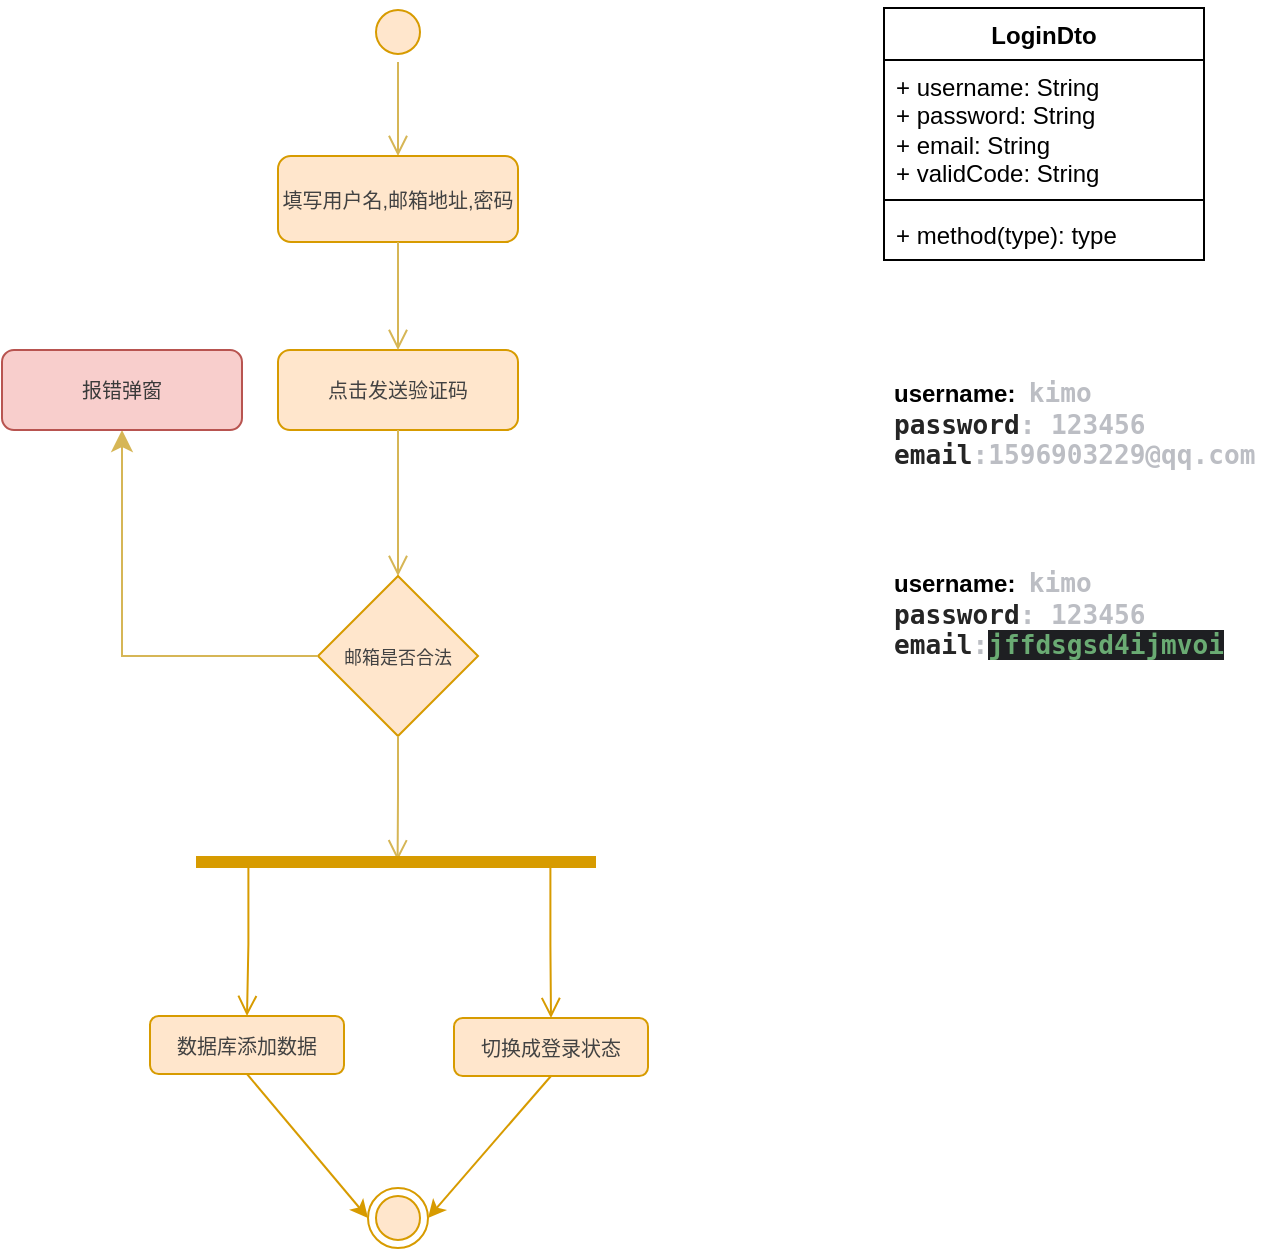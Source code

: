 <mxfile version="28.2.5">
  <diagram name="第 1 页" id="Ko-EZqCOvVL0mjjenT1L">
    <mxGraphModel dx="1000" dy="695" grid="0" gridSize="10" guides="1" tooltips="1" connect="1" arrows="1" fold="1" page="1" pageScale="1" pageWidth="827" pageHeight="1169" background="none" math="0" shadow="0">
      <root>
        <mxCell id="0" />
        <mxCell id="1" parent="0" />
        <mxCell id="JyAN_obIHdgHUJqG_vVm-1" value="" style="ellipse;html=1;shape=endState;fillColor=#ffe6cc;strokeColor=#d79b00;" vertex="1" parent="1">
          <mxGeometry x="233" y="641" width="30" height="30" as="geometry" />
        </mxCell>
        <mxCell id="JyAN_obIHdgHUJqG_vVm-2" value="" style="ellipse;html=1;shape=startState;fillColor=#ffe6cc;strokeColor=#d79b00;" vertex="1" parent="1">
          <mxGeometry x="233" y="48" width="30" height="30" as="geometry" />
        </mxCell>
        <mxCell id="JyAN_obIHdgHUJqG_vVm-3" value="" style="edgeStyle=orthogonalEdgeStyle;html=1;verticalAlign=bottom;endArrow=open;endSize=8;strokeColor=#d6b656;rounded=0;fillColor=#fff2cc;" edge="1" source="JyAN_obIHdgHUJqG_vVm-2" parent="1" target="JyAN_obIHdgHUJqG_vVm-4">
          <mxGeometry relative="1" as="geometry">
            <mxPoint x="248" y="138" as="targetPoint" />
          </mxGeometry>
        </mxCell>
        <mxCell id="JyAN_obIHdgHUJqG_vVm-4" value="&lt;font style=&quot;color: rgb(66, 66, 66); font-size: 10px;&quot;&gt;填写用户名,邮箱地址,密码&lt;/font&gt;" style="rounded=1;whiteSpace=wrap;html=1;fillColor=#ffe6cc;strokeColor=#d79b00;" vertex="1" parent="1">
          <mxGeometry x="188" y="125" width="120" height="43" as="geometry" />
        </mxCell>
        <mxCell id="JyAN_obIHdgHUJqG_vVm-5" value="&lt;font style=&quot;color: rgb(66, 66, 66); font-size: 10px;&quot;&gt;点击发送验证码&lt;/font&gt;" style="rounded=1;whiteSpace=wrap;html=1;fillColor=#ffe6cc;strokeColor=#d79b00;" vertex="1" parent="1">
          <mxGeometry x="188" y="222" width="120" height="40" as="geometry" />
        </mxCell>
        <mxCell id="JyAN_obIHdgHUJqG_vVm-6" value="" style="edgeStyle=orthogonalEdgeStyle;html=1;verticalAlign=bottom;endArrow=open;endSize=8;strokeColor=#d6b656;rounded=0;fillColor=#fff2cc;entryX=0.5;entryY=0;entryDx=0;entryDy=0;exitX=0.5;exitY=1;exitDx=0;exitDy=0;" edge="1" parent="1" source="JyAN_obIHdgHUJqG_vVm-4" target="JyAN_obIHdgHUJqG_vVm-5">
          <mxGeometry relative="1" as="geometry">
            <mxPoint x="243" y="192" as="targetPoint" />
            <mxPoint x="243" y="118" as="sourcePoint" />
          </mxGeometry>
        </mxCell>
        <mxCell id="JyAN_obIHdgHUJqG_vVm-7" value="" style="edgeStyle=orthogonalEdgeStyle;html=1;verticalAlign=bottom;endArrow=open;endSize=8;strokeColor=#d6b656;rounded=0;fillColor=#fff2cc;entryX=0.5;entryY=0;entryDx=0;entryDy=0;" edge="1" parent="1" source="JyAN_obIHdgHUJqG_vVm-5" target="JyAN_obIHdgHUJqG_vVm-8">
          <mxGeometry relative="1" as="geometry">
            <mxPoint x="247.71" y="492" as="targetPoint" />
            <mxPoint x="247.71" y="382" as="sourcePoint" />
          </mxGeometry>
        </mxCell>
        <mxCell id="JyAN_obIHdgHUJqG_vVm-8" value="&lt;font style=&quot;font-size: 9px; color: rgb(66, 66, 66);&quot;&gt;邮箱是否合法&lt;/font&gt;" style="rhombus;whiteSpace=wrap;html=1;fillColor=#ffe6cc;strokeColor=#d79b00;" vertex="1" parent="1">
          <mxGeometry x="208" y="335" width="80" height="80" as="geometry" />
        </mxCell>
        <mxCell id="JyAN_obIHdgHUJqG_vVm-9" value="" style="edgeStyle=segmentEdgeStyle;endArrow=classic;html=1;curved=0;rounded=0;endSize=8;startSize=8;fillColor=#fff2cc;strokeColor=#d6b656;exitX=0;exitY=0.5;exitDx=0;exitDy=0;entryX=0.5;entryY=1;entryDx=0;entryDy=0;" edge="1" parent="1" source="JyAN_obIHdgHUJqG_vVm-8" target="JyAN_obIHdgHUJqG_vVm-10">
          <mxGeometry width="50" height="50" relative="1" as="geometry">
            <mxPoint x="318" y="382" as="sourcePoint" />
            <mxPoint x="71" y="271" as="targetPoint" />
          </mxGeometry>
        </mxCell>
        <mxCell id="JyAN_obIHdgHUJqG_vVm-10" value="&lt;span style=&quot;font-size: 10px;&quot;&gt;&lt;font style=&quot;color: rgb(58, 58, 58);&quot;&gt;报错弹窗&lt;/font&gt;&lt;/span&gt;" style="rounded=1;whiteSpace=wrap;html=1;fillColor=#f8cecc;strokeColor=#b85450;" vertex="1" parent="1">
          <mxGeometry x="50" y="222" width="120" height="40" as="geometry" />
        </mxCell>
        <mxCell id="JyAN_obIHdgHUJqG_vVm-11" value="" style="edgeStyle=orthogonalEdgeStyle;html=1;verticalAlign=bottom;endArrow=open;endSize=8;strokeColor=#d6b656;rounded=0;fillColor=#fff2cc;exitX=0.5;exitY=1;exitDx=0;exitDy=0;entryX=0.504;entryY=0.414;entryDx=0;entryDy=0;entryPerimeter=0;" edge="1" parent="1" source="JyAN_obIHdgHUJqG_vVm-8" target="JyAN_obIHdgHUJqG_vVm-12">
          <mxGeometry relative="1" as="geometry">
            <mxPoint x="248" y="506" as="targetPoint" />
            <mxPoint x="247" y="435" as="sourcePoint" />
          </mxGeometry>
        </mxCell>
        <mxCell id="JyAN_obIHdgHUJqG_vVm-12" value="" style="shape=line;html=1;strokeWidth=6;strokeColor=#d79b00;fillColor=#ffe6cc;" vertex="1" parent="1">
          <mxGeometry x="147" y="473" width="200" height="10" as="geometry" />
        </mxCell>
        <mxCell id="JyAN_obIHdgHUJqG_vVm-13" value="" style="edgeStyle=orthogonalEdgeStyle;html=1;verticalAlign=bottom;endArrow=open;endSize=8;strokeColor=#d79b00;rounded=0;fillColor=#ffe6cc;exitX=0.131;exitY=0.553;exitDx=0;exitDy=0;exitPerimeter=0;entryX=0.5;entryY=0;entryDx=0;entryDy=0;" edge="1" source="JyAN_obIHdgHUJqG_vVm-12" parent="1" target="JyAN_obIHdgHUJqG_vVm-14">
          <mxGeometry relative="1" as="geometry">
            <mxPoint x="173" y="615.32" as="targetPoint" />
            <mxPoint x="174.8" y="497" as="sourcePoint" />
          </mxGeometry>
        </mxCell>
        <mxCell id="JyAN_obIHdgHUJqG_vVm-14" value="&lt;font color=&quot;#424242&quot;&gt;&lt;span style=&quot;font-size: 10px;&quot;&gt;数据库添加数据&lt;/span&gt;&lt;/font&gt;" style="rounded=1;whiteSpace=wrap;html=1;fillColor=#ffe6cc;strokeColor=#d79b00;" vertex="1" parent="1">
          <mxGeometry x="124" y="555" width="97" height="29" as="geometry" />
        </mxCell>
        <mxCell id="JyAN_obIHdgHUJqG_vVm-15" value="" style="edgeStyle=orthogonalEdgeStyle;html=1;verticalAlign=bottom;endArrow=open;endSize=8;strokeColor=#d79b00;rounded=0;fillColor=#ffe6cc;exitX=0.886;exitY=0.567;exitDx=0;exitDy=0;exitPerimeter=0;entryX=0.5;entryY=0;entryDx=0;entryDy=0;" edge="1" parent="1" target="JyAN_obIHdgHUJqG_vVm-16" source="JyAN_obIHdgHUJqG_vVm-12">
          <mxGeometry relative="1" as="geometry">
            <mxPoint x="325" y="624" as="targetPoint" />
            <mxPoint x="324" y="483" as="sourcePoint" />
          </mxGeometry>
        </mxCell>
        <mxCell id="JyAN_obIHdgHUJqG_vVm-16" value="&lt;font color=&quot;#424242&quot;&gt;&lt;span style=&quot;font-size: 10px;&quot;&gt;切换成登录状态&lt;/span&gt;&lt;/font&gt;" style="rounded=1;whiteSpace=wrap;html=1;fillColor=#ffe6cc;strokeColor=#d79b00;" vertex="1" parent="1">
          <mxGeometry x="276" y="556" width="97" height="29" as="geometry" />
        </mxCell>
        <mxCell id="JyAN_obIHdgHUJqG_vVm-18" value="" style="endArrow=classic;html=1;rounded=0;fillColor=#ffe6cc;strokeColor=#d79b00;entryX=0;entryY=0.5;entryDx=0;entryDy=0;exitX=0.5;exitY=1;exitDx=0;exitDy=0;" edge="1" parent="1" source="JyAN_obIHdgHUJqG_vVm-14" target="JyAN_obIHdgHUJqG_vVm-1">
          <mxGeometry width="50" height="50" relative="1" as="geometry">
            <mxPoint x="99" y="698" as="sourcePoint" />
            <mxPoint x="149" y="648" as="targetPoint" />
          </mxGeometry>
        </mxCell>
        <mxCell id="JyAN_obIHdgHUJqG_vVm-19" value="" style="endArrow=classic;html=1;rounded=0;fillColor=#ffe6cc;strokeColor=#d79b00;entryX=1;entryY=0.5;entryDx=0;entryDy=0;exitX=0.5;exitY=1;exitDx=0;exitDy=0;" edge="1" parent="1" source="JyAN_obIHdgHUJqG_vVm-16" target="JyAN_obIHdgHUJqG_vVm-1">
          <mxGeometry width="50" height="50" relative="1" as="geometry">
            <mxPoint x="282" y="603" as="sourcePoint" />
            <mxPoint x="342" y="675" as="targetPoint" />
          </mxGeometry>
        </mxCell>
        <mxCell id="JyAN_obIHdgHUJqG_vVm-20" value="LoginDto" style="swimlane;fontStyle=1;align=center;verticalAlign=top;childLayout=stackLayout;horizontal=1;startSize=26;horizontalStack=0;resizeParent=1;resizeParentMax=0;resizeLast=0;collapsible=1;marginBottom=0;whiteSpace=wrap;html=1;" vertex="1" parent="1">
          <mxGeometry x="491" y="51" width="160" height="126" as="geometry" />
        </mxCell>
        <mxCell id="JyAN_obIHdgHUJqG_vVm-21" value="+ username: String&lt;div&gt;+ password: String&lt;/div&gt;&lt;div&gt;+ email: String&lt;/div&gt;&lt;div&gt;+ validCode: String&lt;/div&gt;" style="text;strokeColor=none;fillColor=none;align=left;verticalAlign=top;spacingLeft=4;spacingRight=4;overflow=hidden;rotatable=0;points=[[0,0.5],[1,0.5]];portConstraint=eastwest;whiteSpace=wrap;html=1;" vertex="1" parent="JyAN_obIHdgHUJqG_vVm-20">
          <mxGeometry y="26" width="160" height="66" as="geometry" />
        </mxCell>
        <mxCell id="JyAN_obIHdgHUJqG_vVm-22" value="" style="line;strokeWidth=1;fillColor=none;align=left;verticalAlign=middle;spacingTop=-1;spacingLeft=3;spacingRight=3;rotatable=0;labelPosition=right;points=[];portConstraint=eastwest;strokeColor=inherit;" vertex="1" parent="JyAN_obIHdgHUJqG_vVm-20">
          <mxGeometry y="92" width="160" height="8" as="geometry" />
        </mxCell>
        <mxCell id="JyAN_obIHdgHUJqG_vVm-23" value="+ method(type): type" style="text;strokeColor=none;fillColor=none;align=left;verticalAlign=top;spacingLeft=4;spacingRight=4;overflow=hidden;rotatable=0;points=[[0,0.5],[1,0.5]];portConstraint=eastwest;whiteSpace=wrap;html=1;" vertex="1" parent="JyAN_obIHdgHUJqG_vVm-20">
          <mxGeometry y="100" width="160" height="26" as="geometry" />
        </mxCell>
        <mxCell id="JyAN_obIHdgHUJqG_vVm-24" value="username:&amp;nbsp;&lt;span&gt;&amp;nbsp;&lt;span style=&quot;font-family: &amp;quot;JetBrains Mono&amp;quot;, monospace; font-size: 9.8pt; color: rgb(188, 190, 196);&quot;&gt;kimo&lt;/span&gt;&lt;/span&gt;&lt;div&gt;&lt;span style=&quot;font-family: &amp;quot;JetBrains Mono&amp;quot;, monospace; font-size: 9.8pt; color: rgb(188, 190, 196);&quot;&gt;&lt;font style=&quot;color: rgb(37, 37, 37);&quot;&gt;password&lt;/font&gt;&lt;/span&gt;&lt;span style=&quot;font-family: &amp;quot;JetBrains Mono&amp;quot;, monospace; font-size: 9.8pt; color: rgb(188, 190, 196);&quot;&gt;: 123456&lt;/span&gt;&lt;/div&gt;&lt;div&gt;&lt;span style=&quot;font-family: &amp;quot;JetBrains Mono&amp;quot;, monospace; font-size: 9.8pt; color: rgb(188, 190, 196);&quot;&gt;&lt;font style=&quot;color: rgb(37, 37, 37);&quot;&gt;email&lt;/font&gt;&lt;/span&gt;&lt;span style=&quot;font-family: &amp;quot;JetBrains Mono&amp;quot;, monospace; font-size: 9.8pt; color: rgb(188, 190, 196);&quot;&gt;:1596903229@qq.com&lt;/span&gt;&lt;/div&gt;" style="text;align=left;fontStyle=1;verticalAlign=middle;spacingLeft=3;spacingRight=3;strokeColor=none;rotatable=0;points=[[0,0.5],[1,0.5]];portConstraint=eastwest;html=1;" vertex="1" parent="1">
          <mxGeometry x="491" y="214" width="201" height="90" as="geometry" />
        </mxCell>
        <mxCell id="JyAN_obIHdgHUJqG_vVm-25" value="username:&amp;nbsp;&lt;span&gt;&amp;nbsp;&lt;span style=&quot;font-family: &amp;quot;JetBrains Mono&amp;quot;, monospace; font-size: 9.8pt; color: rgb(188, 190, 196);&quot;&gt;kimo&lt;/span&gt;&lt;/span&gt;&lt;div&gt;&lt;span style=&quot;font-family: &amp;quot;JetBrains Mono&amp;quot;, monospace; font-size: 9.8pt; color: rgb(188, 190, 196);&quot;&gt;&lt;font style=&quot;color: rgb(37, 37, 37);&quot;&gt;password&lt;/font&gt;&lt;/span&gt;&lt;span style=&quot;font-family: &amp;quot;JetBrains Mono&amp;quot;, monospace; font-size: 9.8pt; color: rgb(188, 190, 196);&quot;&gt;: 123456&lt;/span&gt;&lt;/div&gt;&lt;div&gt;&lt;span style=&quot;font-family: &amp;quot;JetBrains Mono&amp;quot;, monospace; font-size: 9.8pt; color: rgb(188, 190, 196);&quot;&gt;&lt;font style=&quot;color: rgb(37, 37, 37);&quot;&gt;email&lt;/font&gt;&lt;/span&gt;&lt;span style=&quot;font-family: &amp;quot;JetBrains Mono&amp;quot;, monospace; font-size: 9.8pt; color: rgb(188, 190, 196);&quot;&gt;:&lt;/span&gt;&lt;span style=&quot;color: rgb(106, 171, 115); font-family: &amp;quot;JetBrains Mono&amp;quot;, monospace; font-size: 9.8pt; background-color: rgb(30, 31, 34);&quot;&gt;jffdsgsd4ijmvoi&lt;/span&gt;&lt;/div&gt;" style="text;align=left;fontStyle=1;verticalAlign=middle;spacingLeft=3;spacingRight=3;strokeColor=none;rotatable=0;points=[[0,0.5],[1,0.5]];portConstraint=eastwest;html=1;" vertex="1" parent="1">
          <mxGeometry x="491" y="309" width="201" height="90" as="geometry" />
        </mxCell>
      </root>
    </mxGraphModel>
  </diagram>
</mxfile>
